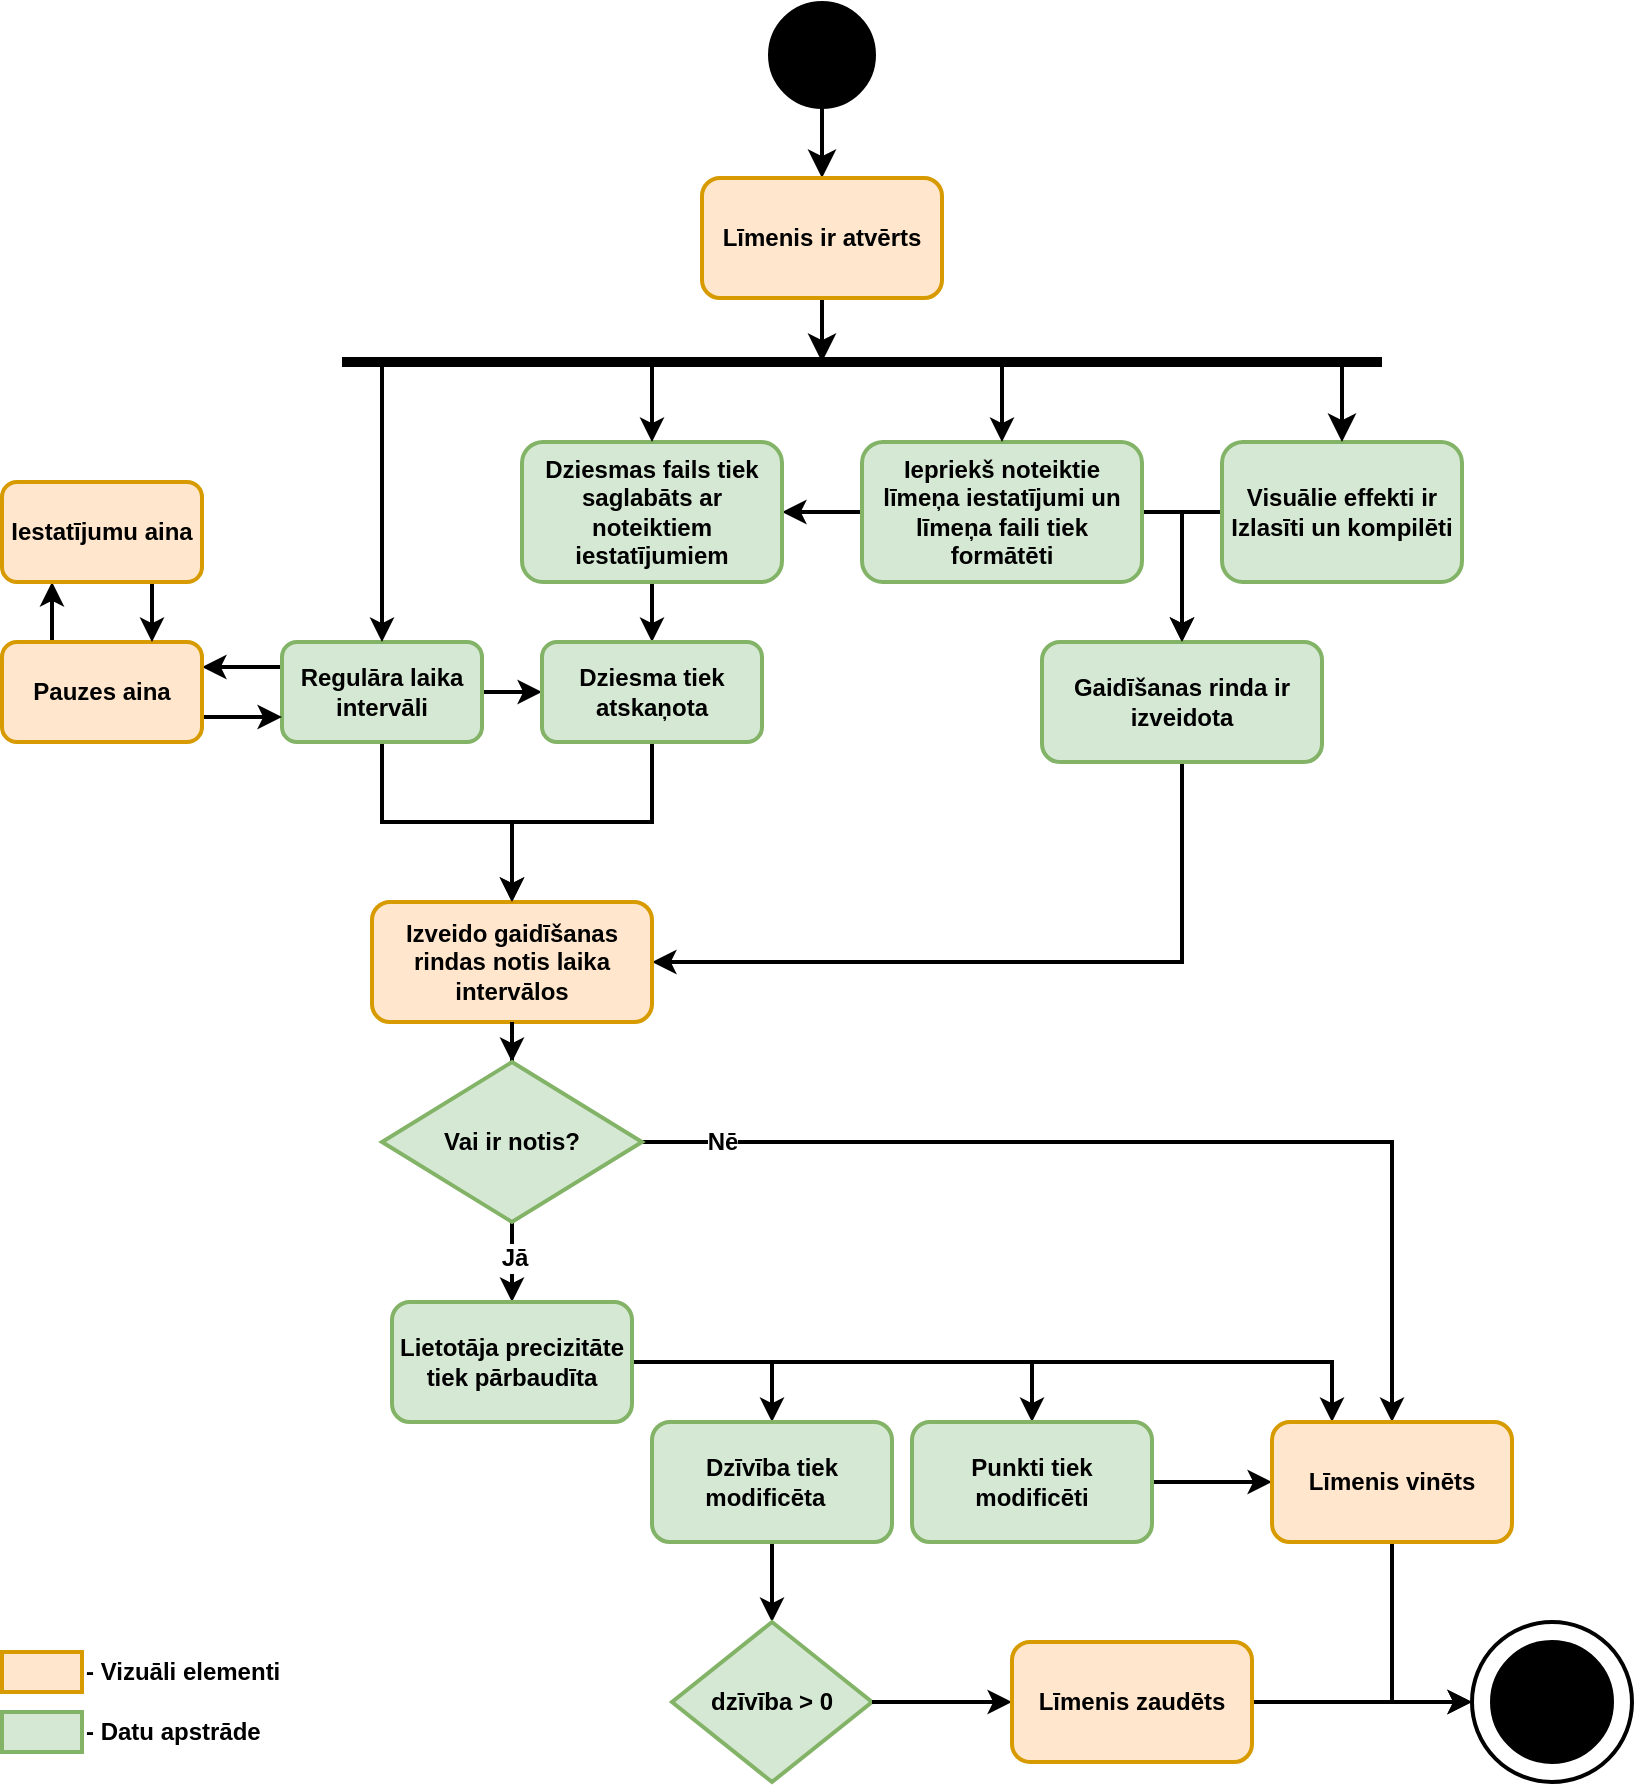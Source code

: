 <mxfile version="24.1.0" type="device">
  <diagram name="Page-1" id="XSlqy19oH9sHAqWsmCH4">
    <mxGraphModel dx="1332" dy="280" grid="1" gridSize="10" guides="1" tooltips="1" connect="1" arrows="1" fold="1" page="0" pageScale="1" pageWidth="850" pageHeight="1100" math="0" shadow="0">
      <root>
        <mxCell id="0" />
        <mxCell id="1" parent="0" />
        <mxCell id="iHllJ_jnWDfSQ0VCiHgC-3" style="edgeStyle=none;rounded=1;orthogonalLoop=1;jettySize=auto;html=1;exitX=0.5;exitY=1;exitDx=0;exitDy=0;fontSize=12;startSize=8;endSize=8;strokeColor=default;strokeWidth=2;align=center;verticalAlign=middle;fontFamily=Helvetica;fontColor=default;fontStyle=1;fillColor=default;" parent="1" source="iHllJ_jnWDfSQ0VCiHgC-1" target="iHllJ_jnWDfSQ0VCiHgC-2" edge="1">
          <mxGeometry relative="1" as="geometry" />
        </mxCell>
        <mxCell id="iHllJ_jnWDfSQ0VCiHgC-1" value="" style="ellipse;whiteSpace=wrap;html=1;aspect=fixed;fillColor=#000000;" parent="1" vertex="1">
          <mxGeometry x="-86.5" y="60" width="53" height="53" as="geometry" />
        </mxCell>
        <mxCell id="lzOMQDx3lBbBP2AzBaj6-1" style="edgeStyle=none;rounded=1;orthogonalLoop=1;jettySize=auto;html=1;exitX=0.5;exitY=1;exitDx=0;exitDy=0;fontSize=12;startSize=8;endSize=8;strokeColor=default;strokeWidth=2;align=center;verticalAlign=middle;fontFamily=Helvetica;fontColor=default;fontStyle=1;fillColor=default;" parent="1" source="iHllJ_jnWDfSQ0VCiHgC-2" edge="1">
          <mxGeometry relative="1" as="geometry">
            <mxPoint x="-60" y="240" as="targetPoint" />
          </mxGeometry>
        </mxCell>
        <mxCell id="iHllJ_jnWDfSQ0VCiHgC-2" value="Līmenis ir atvērts" style="rounded=1;whiteSpace=wrap;html=1;strokeWidth=2;fontStyle=1;strokeColor=#d79b00;align=center;verticalAlign=middle;fontFamily=Helvetica;fontSize=12;fontColor=default;fillColor=#ffe6cc;labelBackgroundColor=none;" parent="1" vertex="1">
          <mxGeometry x="-120" y="148" width="120" height="60" as="geometry" />
        </mxCell>
        <mxCell id="iHllJ_jnWDfSQ0VCiHgC-4" value="" style="endArrow=none;html=1;rounded=0;fontSize=12;startSize=8;endSize=8;curved=1;strokeWidth=5;" parent="1" edge="1">
          <mxGeometry width="50" height="50" relative="1" as="geometry">
            <mxPoint x="-300" y="240" as="sourcePoint" />
            <mxPoint x="220" y="240" as="targetPoint" />
          </mxGeometry>
        </mxCell>
        <mxCell id="HymnGTbB1PNWs8AP7ekY-10" style="edgeStyle=orthogonalEdgeStyle;rounded=0;orthogonalLoop=1;jettySize=auto;html=1;exitX=0;exitY=0.5;exitDx=0;exitDy=0;strokeColor=default;strokeWidth=2;align=center;verticalAlign=middle;fontFamily=Helvetica;fontSize=12;fontColor=default;fontStyle=1;labelBackgroundColor=default;endArrow=classic;" edge="1" parent="1" source="lzOMQDx3lBbBP2AzBaj6-2" target="HymnGTbB1PNWs8AP7ekY-1">
          <mxGeometry relative="1" as="geometry" />
        </mxCell>
        <mxCell id="lzOMQDx3lBbBP2AzBaj6-2" value="Visuālie effekti ir Izlasīti un kompilēti" style="rounded=1;whiteSpace=wrap;html=1;strokeColor=#82b366;strokeWidth=2;align=center;verticalAlign=middle;fontFamily=Helvetica;fontSize=12;fontColor=default;fontStyle=1;fillColor=#d5e8d4;labelBackgroundColor=none;" parent="1" vertex="1">
          <mxGeometry x="140" y="280" width="120" height="70" as="geometry" />
        </mxCell>
        <mxCell id="lzOMQDx3lBbBP2AzBaj6-3" value="" style="endArrow=classic;html=1;rounded=1;fontSize=12;startSize=8;endSize=8;entryX=0.5;entryY=0;entryDx=0;entryDy=0;strokeColor=default;strokeWidth=2;align=center;verticalAlign=middle;fontFamily=Helvetica;fontColor=default;fontStyle=1;fillColor=default;" parent="1" target="lzOMQDx3lBbBP2AzBaj6-2" edge="1">
          <mxGeometry width="50" height="50" relative="1" as="geometry">
            <mxPoint x="200" y="240" as="sourcePoint" />
            <mxPoint x="100" y="300" as="targetPoint" />
          </mxGeometry>
        </mxCell>
        <mxCell id="HymnGTbB1PNWs8AP7ekY-27" style="edgeStyle=orthogonalEdgeStyle;rounded=0;orthogonalLoop=1;jettySize=auto;html=1;exitX=0.5;exitY=1;exitDx=0;exitDy=0;strokeColor=default;strokeWidth=2;align=center;verticalAlign=middle;fontFamily=Helvetica;fontSize=12;fontColor=default;fontStyle=1;labelBackgroundColor=default;endArrow=classic;entryX=1;entryY=0.5;entryDx=0;entryDy=0;" edge="1" parent="1" source="HymnGTbB1PNWs8AP7ekY-1" target="HymnGTbB1PNWs8AP7ekY-21">
          <mxGeometry relative="1" as="geometry">
            <mxPoint x="120" y="510" as="targetPoint" />
          </mxGeometry>
        </mxCell>
        <mxCell id="HymnGTbB1PNWs8AP7ekY-1" value="Gaidīšanas rinda ir izveidota" style="rounded=1;whiteSpace=wrap;html=1;strokeColor=#82b366;strokeWidth=2;align=center;verticalAlign=middle;fontFamily=Helvetica;fontSize=12;fontColor=default;fontStyle=1;fillColor=#d5e8d4;labelBackgroundColor=none;" vertex="1" parent="1">
          <mxGeometry x="50" y="380" width="140" height="60" as="geometry" />
        </mxCell>
        <mxCell id="HymnGTbB1PNWs8AP7ekY-11" style="edgeStyle=orthogonalEdgeStyle;rounded=0;orthogonalLoop=1;jettySize=auto;html=1;exitX=1;exitY=0.5;exitDx=0;exitDy=0;strokeColor=default;strokeWidth=2;align=center;verticalAlign=middle;fontFamily=Helvetica;fontSize=12;fontColor=default;fontStyle=1;labelBackgroundColor=default;endArrow=classic;" edge="1" parent="1" source="HymnGTbB1PNWs8AP7ekY-5" target="HymnGTbB1PNWs8AP7ekY-1">
          <mxGeometry relative="1" as="geometry" />
        </mxCell>
        <mxCell id="HymnGTbB1PNWs8AP7ekY-20" style="edgeStyle=none;rounded=0;orthogonalLoop=1;jettySize=auto;html=1;exitX=0;exitY=0.5;exitDx=0;exitDy=0;strokeColor=default;strokeWidth=2;align=center;verticalAlign=middle;fontFamily=Helvetica;fontSize=12;fontColor=default;fontStyle=1;labelBackgroundColor=default;endArrow=classic;" edge="1" parent="1" source="HymnGTbB1PNWs8AP7ekY-5" target="HymnGTbB1PNWs8AP7ekY-18">
          <mxGeometry relative="1" as="geometry" />
        </mxCell>
        <mxCell id="HymnGTbB1PNWs8AP7ekY-5" value="Iepriekš noteiktie līmeņa iestatījumi un līmeņa faili tiek formātēti" style="rounded=1;whiteSpace=wrap;html=1;strokeColor=#82b366;strokeWidth=2;align=center;verticalAlign=middle;fontFamily=Helvetica;fontSize=12;fontColor=default;fontStyle=1;fillColor=#d5e8d4;labelBackgroundColor=none;" vertex="1" parent="1">
          <mxGeometry x="-40" y="280" width="140" height="70" as="geometry" />
        </mxCell>
        <mxCell id="HymnGTbB1PNWs8AP7ekY-6" value="" style="endArrow=classic;html=1;rounded=0;fontFamily=Helvetica;fontSize=12;fontColor=default;fontStyle=1;entryX=0.5;entryY=0;entryDx=0;entryDy=0;strokeWidth=2;" edge="1" parent="1" target="HymnGTbB1PNWs8AP7ekY-5">
          <mxGeometry width="50" height="50" relative="1" as="geometry">
            <mxPoint x="30" y="240" as="sourcePoint" />
            <mxPoint x="200" y="320" as="targetPoint" />
          </mxGeometry>
        </mxCell>
        <mxCell id="HymnGTbB1PNWs8AP7ekY-25" style="edgeStyle=none;rounded=0;orthogonalLoop=1;jettySize=auto;html=1;exitX=1;exitY=0.5;exitDx=0;exitDy=0;entryX=0;entryY=0.5;entryDx=0;entryDy=0;strokeColor=default;strokeWidth=2;align=center;verticalAlign=middle;fontFamily=Helvetica;fontSize=12;fontColor=default;fontStyle=1;labelBackgroundColor=default;endArrow=classic;" edge="1" parent="1" source="HymnGTbB1PNWs8AP7ekY-7" target="HymnGTbB1PNWs8AP7ekY-22">
          <mxGeometry relative="1" as="geometry" />
        </mxCell>
        <mxCell id="HymnGTbB1PNWs8AP7ekY-32" style="edgeStyle=orthogonalEdgeStyle;rounded=0;orthogonalLoop=1;jettySize=auto;html=1;exitX=0.5;exitY=1;exitDx=0;exitDy=0;strokeColor=default;strokeWidth=2;align=center;verticalAlign=middle;fontFamily=Helvetica;fontSize=12;fontColor=default;fontStyle=1;labelBackgroundColor=default;endArrow=classic;entryX=0.5;entryY=0;entryDx=0;entryDy=0;" edge="1" parent="1" source="HymnGTbB1PNWs8AP7ekY-7" target="HymnGTbB1PNWs8AP7ekY-21">
          <mxGeometry relative="1" as="geometry">
            <mxPoint x="-280.048" y="480" as="targetPoint" />
          </mxGeometry>
        </mxCell>
        <mxCell id="HymnGTbB1PNWs8AP7ekY-33" style="edgeStyle=none;rounded=0;orthogonalLoop=1;jettySize=auto;html=1;exitX=0;exitY=0.25;exitDx=0;exitDy=0;entryX=1;entryY=0.25;entryDx=0;entryDy=0;strokeColor=default;strokeWidth=2;align=center;verticalAlign=middle;fontFamily=Helvetica;fontSize=12;fontColor=default;fontStyle=1;labelBackgroundColor=default;endArrow=classic;" edge="1" parent="1" source="HymnGTbB1PNWs8AP7ekY-7" target="HymnGTbB1PNWs8AP7ekY-31">
          <mxGeometry relative="1" as="geometry" />
        </mxCell>
        <mxCell id="HymnGTbB1PNWs8AP7ekY-7" value="Regulāra laika intervāli" style="rounded=1;whiteSpace=wrap;html=1;strokeColor=#82b366;strokeWidth=2;align=center;verticalAlign=middle;fontFamily=Helvetica;fontSize=12;fontStyle=1;fillColor=#d5e8d4;" vertex="1" parent="1">
          <mxGeometry x="-330" y="380" width="100" height="50" as="geometry" />
        </mxCell>
        <mxCell id="HymnGTbB1PNWs8AP7ekY-16" value="" style="endArrow=classic;html=1;rounded=0;strokeColor=default;strokeWidth=2;align=center;verticalAlign=middle;fontFamily=Helvetica;fontSize=12;fontColor=default;fontStyle=1;labelBackgroundColor=default;entryX=0.5;entryY=0;entryDx=0;entryDy=0;" edge="1" parent="1" target="HymnGTbB1PNWs8AP7ekY-7">
          <mxGeometry width="50" height="50" relative="1" as="geometry">
            <mxPoint x="-280" y="240" as="sourcePoint" />
            <mxPoint x="-300" y="290" as="targetPoint" />
          </mxGeometry>
        </mxCell>
        <mxCell id="HymnGTbB1PNWs8AP7ekY-23" style="edgeStyle=none;rounded=0;orthogonalLoop=1;jettySize=auto;html=1;exitX=0.5;exitY=1;exitDx=0;exitDy=0;entryX=0.5;entryY=0;entryDx=0;entryDy=0;strokeColor=default;strokeWidth=2;align=center;verticalAlign=middle;fontFamily=Helvetica;fontSize=12;fontColor=default;fontStyle=1;labelBackgroundColor=default;endArrow=classic;" edge="1" parent="1" source="HymnGTbB1PNWs8AP7ekY-18" target="HymnGTbB1PNWs8AP7ekY-22">
          <mxGeometry relative="1" as="geometry" />
        </mxCell>
        <mxCell id="HymnGTbB1PNWs8AP7ekY-18" value="Dziesmas fails tiek saglabāts ar noteiktiem iestatījumiem" style="rounded=1;whiteSpace=wrap;html=1;strokeColor=#82b366;strokeWidth=2;align=center;verticalAlign=middle;fontFamily=Helvetica;fontSize=12;fontColor=default;fontStyle=1;fillColor=#d5e8d4;labelBackgroundColor=none;" vertex="1" parent="1">
          <mxGeometry x="-210" y="280" width="130" height="70" as="geometry" />
        </mxCell>
        <mxCell id="HymnGTbB1PNWs8AP7ekY-51" style="edgeStyle=orthogonalEdgeStyle;rounded=0;orthogonalLoop=1;jettySize=auto;html=1;exitX=0.5;exitY=1;exitDx=0;exitDy=0;strokeColor=default;strokeWidth=2;align=center;verticalAlign=middle;fontFamily=Helvetica;fontSize=12;fontColor=default;fontStyle=1;labelBackgroundColor=default;endArrow=classic;" edge="1" parent="1" source="HymnGTbB1PNWs8AP7ekY-57" target="HymnGTbB1PNWs8AP7ekY-41">
          <mxGeometry relative="1" as="geometry" />
        </mxCell>
        <mxCell id="HymnGTbB1PNWs8AP7ekY-60" value="Jā" style="edgeLabel;html=1;align=center;verticalAlign=middle;resizable=0;points=[];rounded=1;strokeColor=default;strokeWidth=2;fontFamily=Helvetica;fontSize=12;fontColor=default;fontStyle=1;labelBackgroundColor=default;fillColor=default;" vertex="1" connectable="0" parent="HymnGTbB1PNWs8AP7ekY-51">
          <mxGeometry x="-0.094" y="1" relative="1" as="geometry">
            <mxPoint as="offset" />
          </mxGeometry>
        </mxCell>
        <mxCell id="HymnGTbB1PNWs8AP7ekY-21" value="Izveido gaidīšanas rindas notis laika intervālos" style="rounded=1;whiteSpace=wrap;html=1;strokeColor=#d79b00;strokeWidth=2;align=center;verticalAlign=middle;fontFamily=Helvetica;fontSize=12;fontColor=default;fontStyle=1;labelBackgroundColor=none;fillColor=#ffe6cc;" vertex="1" parent="1">
          <mxGeometry x="-285" y="510" width="140" height="60" as="geometry" />
        </mxCell>
        <mxCell id="HymnGTbB1PNWs8AP7ekY-28" style="edgeStyle=orthogonalEdgeStyle;rounded=0;orthogonalLoop=1;jettySize=auto;html=1;exitX=0.5;exitY=1;exitDx=0;exitDy=0;strokeColor=default;strokeWidth=2;align=center;verticalAlign=middle;fontFamily=Helvetica;fontSize=12;fontColor=default;fontStyle=1;labelBackgroundColor=default;endArrow=classic;entryX=0.5;entryY=0;entryDx=0;entryDy=0;" edge="1" parent="1" source="HymnGTbB1PNWs8AP7ekY-22" target="HymnGTbB1PNWs8AP7ekY-21">
          <mxGeometry relative="1" as="geometry">
            <mxPoint x="-144.81" y="480" as="targetPoint" />
          </mxGeometry>
        </mxCell>
        <mxCell id="HymnGTbB1PNWs8AP7ekY-22" value="Dziesma tiek atskaņota" style="rounded=1;whiteSpace=wrap;html=1;strokeColor=#82b366;strokeWidth=2;align=center;verticalAlign=middle;fontFamily=Helvetica;fontSize=12;fontStyle=1;labelBackgroundColor=none;fillColor=#d5e8d4;" vertex="1" parent="1">
          <mxGeometry x="-200" y="380" width="110" height="50" as="geometry" />
        </mxCell>
        <mxCell id="HymnGTbB1PNWs8AP7ekY-24" value="" style="endArrow=classic;html=1;rounded=0;strokeColor=default;strokeWidth=2;align=center;verticalAlign=middle;fontFamily=Helvetica;fontSize=12;fontColor=default;fontStyle=1;labelBackgroundColor=default;entryX=0.5;entryY=0;entryDx=0;entryDy=0;" edge="1" parent="1" target="HymnGTbB1PNWs8AP7ekY-18">
          <mxGeometry width="50" height="50" relative="1" as="geometry">
            <mxPoint x="-145" y="240" as="sourcePoint" />
            <mxPoint x="-110" y="250" as="targetPoint" />
          </mxGeometry>
        </mxCell>
        <mxCell id="HymnGTbB1PNWs8AP7ekY-34" style="edgeStyle=none;rounded=0;orthogonalLoop=1;jettySize=auto;html=1;exitX=1;exitY=0.75;exitDx=0;exitDy=0;entryX=0;entryY=0.75;entryDx=0;entryDy=0;strokeColor=default;strokeWidth=2;align=center;verticalAlign=middle;fontFamily=Helvetica;fontSize=12;fontColor=default;fontStyle=1;labelBackgroundColor=default;endArrow=classic;" edge="1" parent="1" source="HymnGTbB1PNWs8AP7ekY-31" target="HymnGTbB1PNWs8AP7ekY-7">
          <mxGeometry relative="1" as="geometry" />
        </mxCell>
        <mxCell id="HymnGTbB1PNWs8AP7ekY-36" style="edgeStyle=none;rounded=0;orthogonalLoop=1;jettySize=auto;html=1;exitX=0.25;exitY=0;exitDx=0;exitDy=0;entryX=0.25;entryY=1;entryDx=0;entryDy=0;strokeColor=default;strokeWidth=2;align=center;verticalAlign=middle;fontFamily=Helvetica;fontSize=12;fontColor=default;fontStyle=1;labelBackgroundColor=default;endArrow=classic;" edge="1" parent="1" source="HymnGTbB1PNWs8AP7ekY-31" target="HymnGTbB1PNWs8AP7ekY-35">
          <mxGeometry relative="1" as="geometry" />
        </mxCell>
        <mxCell id="HymnGTbB1PNWs8AP7ekY-31" value="Pauzes aina" style="rounded=1;whiteSpace=wrap;html=1;strokeColor=#d79b00;strokeWidth=2;align=center;verticalAlign=middle;fontFamily=Helvetica;fontSize=12;fontStyle=1;labelBackgroundColor=none;fillColor=#ffe6cc;" vertex="1" parent="1">
          <mxGeometry x="-470" y="380" width="100" height="50" as="geometry" />
        </mxCell>
        <mxCell id="HymnGTbB1PNWs8AP7ekY-37" style="edgeStyle=none;rounded=0;orthogonalLoop=1;jettySize=auto;html=1;exitX=0.75;exitY=1;exitDx=0;exitDy=0;entryX=0.75;entryY=0;entryDx=0;entryDy=0;strokeColor=default;strokeWidth=2;align=center;verticalAlign=middle;fontFamily=Helvetica;fontSize=12;fontColor=default;fontStyle=1;labelBackgroundColor=default;endArrow=classic;" edge="1" parent="1" source="HymnGTbB1PNWs8AP7ekY-35" target="HymnGTbB1PNWs8AP7ekY-31">
          <mxGeometry relative="1" as="geometry" />
        </mxCell>
        <mxCell id="HymnGTbB1PNWs8AP7ekY-35" value="Iestatījumu aina" style="rounded=1;whiteSpace=wrap;html=1;strokeColor=#d79b00;strokeWidth=2;align=center;verticalAlign=middle;fontFamily=Helvetica;fontSize=12;fontStyle=1;labelBackgroundColor=none;fillColor=#ffe6cc;" vertex="1" parent="1">
          <mxGeometry x="-470" y="300" width="100" height="50" as="geometry" />
        </mxCell>
        <mxCell id="HymnGTbB1PNWs8AP7ekY-47" style="edgeStyle=orthogonalEdgeStyle;rounded=0;orthogonalLoop=1;jettySize=auto;html=1;exitX=1;exitY=0.5;exitDx=0;exitDy=0;entryX=0.5;entryY=0;entryDx=0;entryDy=0;strokeColor=default;strokeWidth=2;align=center;verticalAlign=middle;fontFamily=Helvetica;fontSize=12;fontColor=default;fontStyle=1;labelBackgroundColor=default;endArrow=classic;jumpStyle=sharp;" edge="1" parent="1" source="HymnGTbB1PNWs8AP7ekY-41" target="HymnGTbB1PNWs8AP7ekY-46">
          <mxGeometry relative="1" as="geometry" />
        </mxCell>
        <mxCell id="HymnGTbB1PNWs8AP7ekY-66" style="edgeStyle=orthogonalEdgeStyle;rounded=0;orthogonalLoop=1;jettySize=auto;html=1;exitX=1;exitY=0.5;exitDx=0;exitDy=0;entryX=0.25;entryY=0;entryDx=0;entryDy=0;strokeColor=default;strokeWidth=2;align=center;verticalAlign=middle;fontFamily=Helvetica;fontSize=12;fontColor=default;fontStyle=1;labelBackgroundColor=default;endArrow=classic;" edge="1" parent="1" source="HymnGTbB1PNWs8AP7ekY-41" target="HymnGTbB1PNWs8AP7ekY-58">
          <mxGeometry relative="1" as="geometry" />
        </mxCell>
        <mxCell id="HymnGTbB1PNWs8AP7ekY-76" style="edgeStyle=orthogonalEdgeStyle;rounded=0;orthogonalLoop=1;jettySize=auto;html=1;exitX=1;exitY=0.5;exitDx=0;exitDy=0;entryX=0.5;entryY=0;entryDx=0;entryDy=0;strokeColor=default;strokeWidth=2;align=center;verticalAlign=middle;fontFamily=Helvetica;fontSize=12;fontColor=default;fontStyle=1;labelBackgroundColor=default;endArrow=classic;" edge="1" parent="1" source="HymnGTbB1PNWs8AP7ekY-41" target="HymnGTbB1PNWs8AP7ekY-42">
          <mxGeometry relative="1" as="geometry" />
        </mxCell>
        <mxCell id="HymnGTbB1PNWs8AP7ekY-41" value="Lietotāja precizitāte tiek pārbaudīta" style="rounded=1;whiteSpace=wrap;html=1;strokeColor=#82b366;strokeWidth=2;align=center;verticalAlign=middle;fontFamily=Helvetica;fontSize=12;fontColor=default;fontStyle=1;labelBackgroundColor=none;fillColor=#d5e8d4;" vertex="1" parent="1">
          <mxGeometry x="-275" y="710" width="120" height="60" as="geometry" />
        </mxCell>
        <mxCell id="HymnGTbB1PNWs8AP7ekY-65" style="edgeStyle=orthogonalEdgeStyle;rounded=0;orthogonalLoop=1;jettySize=auto;html=1;exitX=1;exitY=0.5;exitDx=0;exitDy=0;entryX=0;entryY=0.5;entryDx=0;entryDy=0;strokeColor=default;strokeWidth=2;align=center;verticalAlign=middle;fontFamily=Helvetica;fontSize=12;fontColor=default;fontStyle=1;labelBackgroundColor=default;endArrow=classic;" edge="1" parent="1" source="HymnGTbB1PNWs8AP7ekY-42" target="HymnGTbB1PNWs8AP7ekY-58">
          <mxGeometry relative="1" as="geometry" />
        </mxCell>
        <mxCell id="HymnGTbB1PNWs8AP7ekY-42" value="Punkti tiek modificēti" style="rounded=1;whiteSpace=wrap;html=1;strokeColor=#82b366;strokeWidth=2;align=center;verticalAlign=middle;fontFamily=Helvetica;fontSize=12;fontColor=default;fontStyle=1;labelBackgroundColor=none;fillColor=#d5e8d4;" vertex="1" parent="1">
          <mxGeometry x="-15" y="770" width="120" height="60" as="geometry" />
        </mxCell>
        <mxCell id="HymnGTbB1PNWs8AP7ekY-49" style="edgeStyle=none;rounded=0;orthogonalLoop=1;jettySize=auto;html=1;exitX=0.5;exitY=1;exitDx=0;exitDy=0;entryX=0.5;entryY=0;entryDx=0;entryDy=0;strokeColor=default;strokeWidth=2;align=center;verticalAlign=middle;fontFamily=Helvetica;fontSize=12;fontColor=default;fontStyle=1;labelBackgroundColor=default;endArrow=classic;" edge="1" parent="1" source="HymnGTbB1PNWs8AP7ekY-46" target="HymnGTbB1PNWs8AP7ekY-48">
          <mxGeometry relative="1" as="geometry" />
        </mxCell>
        <mxCell id="HymnGTbB1PNWs8AP7ekY-46" value="Dzīvība tiek modificēta&amp;nbsp;&amp;nbsp;" style="rounded=1;whiteSpace=wrap;html=1;strokeColor=#82b366;strokeWidth=2;align=center;verticalAlign=middle;fontFamily=Helvetica;fontSize=12;fontColor=default;fontStyle=1;labelBackgroundColor=none;fillColor=#d5e8d4;" vertex="1" parent="1">
          <mxGeometry x="-145" y="770" width="120" height="60" as="geometry" />
        </mxCell>
        <mxCell id="HymnGTbB1PNWs8AP7ekY-48" value="dzīvība &amp;gt; 0" style="rhombus;whiteSpace=wrap;html=1;rounded=0;strokeColor=#82b366;strokeWidth=2;align=center;verticalAlign=middle;fontFamily=Helvetica;fontSize=12;fontColor=default;fontStyle=1;labelBackgroundColor=none;fillColor=#d5e8d4;" vertex="1" parent="1">
          <mxGeometry x="-135" y="870" width="100" height="80" as="geometry" />
        </mxCell>
        <mxCell id="HymnGTbB1PNWs8AP7ekY-56" value="" style="edgeStyle=orthogonalEdgeStyle;rounded=0;orthogonalLoop=1;jettySize=auto;html=1;exitX=0.5;exitY=1;exitDx=0;exitDy=0;strokeColor=default;strokeWidth=2;align=center;verticalAlign=middle;fontFamily=Helvetica;fontSize=12;fontColor=default;fontStyle=1;labelBackgroundColor=default;endArrow=classic;" edge="1" parent="1" source="HymnGTbB1PNWs8AP7ekY-21" target="HymnGTbB1PNWs8AP7ekY-57">
          <mxGeometry relative="1" as="geometry">
            <mxPoint x="-215" y="570" as="sourcePoint" />
            <mxPoint x="-215" y="710" as="targetPoint" />
          </mxGeometry>
        </mxCell>
        <mxCell id="HymnGTbB1PNWs8AP7ekY-61" style="edgeStyle=orthogonalEdgeStyle;rounded=0;orthogonalLoop=1;jettySize=auto;html=1;exitX=1;exitY=0.5;exitDx=0;exitDy=0;strokeColor=default;strokeWidth=2;align=center;verticalAlign=middle;fontFamily=Helvetica;fontSize=12;fontColor=default;fontStyle=1;labelBackgroundColor=default;endArrow=classic;" edge="1" parent="1" source="HymnGTbB1PNWs8AP7ekY-57" target="HymnGTbB1PNWs8AP7ekY-58">
          <mxGeometry relative="1" as="geometry" />
        </mxCell>
        <mxCell id="HymnGTbB1PNWs8AP7ekY-57" value="Vai ir notis?" style="rhombus;whiteSpace=wrap;html=1;rounded=0;strokeColor=#82b366;strokeWidth=2;align=center;verticalAlign=middle;fontFamily=Helvetica;fontSize=12;fontColor=default;fontStyle=1;labelBackgroundColor=none;fillColor=#d5e8d4;" vertex="1" parent="1">
          <mxGeometry x="-280" y="590" width="130" height="80" as="geometry" />
        </mxCell>
        <mxCell id="HymnGTbB1PNWs8AP7ekY-74" style="edgeStyle=orthogonalEdgeStyle;rounded=0;orthogonalLoop=1;jettySize=auto;html=1;exitX=0.5;exitY=1;exitDx=0;exitDy=0;entryX=0;entryY=0.5;entryDx=0;entryDy=0;strokeColor=default;strokeWidth=2;align=center;verticalAlign=middle;fontFamily=Helvetica;fontSize=12;fontColor=default;fontStyle=1;labelBackgroundColor=default;endArrow=classic;" edge="1" parent="1" source="HymnGTbB1PNWs8AP7ekY-58" target="HymnGTbB1PNWs8AP7ekY-67">
          <mxGeometry relative="1" as="geometry" />
        </mxCell>
        <mxCell id="HymnGTbB1PNWs8AP7ekY-58" value="Līmenis vinēts" style="rounded=1;whiteSpace=wrap;html=1;strokeColor=#d79b00;strokeWidth=2;align=center;verticalAlign=middle;fontFamily=Helvetica;fontSize=12;fontColor=default;fontStyle=1;labelBackgroundColor=none;fillColor=#ffe6cc;" vertex="1" parent="1">
          <mxGeometry x="165" y="770" width="120" height="60" as="geometry" />
        </mxCell>
        <mxCell id="HymnGTbB1PNWs8AP7ekY-62" value="Nē" style="text;html=1;align=center;verticalAlign=middle;resizable=0;points=[];autosize=1;strokeColor=none;fillColor=none;fontFamily=Helvetica;fontSize=12;fontColor=default;fontStyle=1;labelBackgroundColor=default;" vertex="1" parent="1">
          <mxGeometry x="-130" y="615" width="40" height="30" as="geometry" />
        </mxCell>
        <mxCell id="HymnGTbB1PNWs8AP7ekY-67" value="" style="ellipse;whiteSpace=wrap;html=1;aspect=fixed;rounded=1;strokeColor=default;strokeWidth=2;align=center;verticalAlign=middle;fontFamily=Helvetica;fontSize=12;fontColor=default;fontStyle=1;labelBackgroundColor=default;fillColor=default;" vertex="1" parent="1">
          <mxGeometry x="265" y="870" width="80" height="80" as="geometry" />
        </mxCell>
        <mxCell id="HymnGTbB1PNWs8AP7ekY-68" value="" style="ellipse;whiteSpace=wrap;html=1;aspect=fixed;rounded=1;strokeColor=default;strokeWidth=2;align=center;verticalAlign=middle;fontFamily=Helvetica;fontSize=12;fontColor=default;fontStyle=1;labelBackgroundColor=default;fillColor=#000000;" vertex="1" parent="1">
          <mxGeometry x="275" y="880" width="60" height="60" as="geometry" />
        </mxCell>
        <mxCell id="HymnGTbB1PNWs8AP7ekY-72" value="" style="edgeStyle=orthogonalEdgeStyle;rounded=0;orthogonalLoop=1;jettySize=auto;html=1;exitX=1;exitY=0.5;exitDx=0;exitDy=0;entryX=0;entryY=0.5;entryDx=0;entryDy=0;strokeColor=default;strokeWidth=2;align=center;verticalAlign=middle;fontFamily=Helvetica;fontSize=12;fontColor=default;fontStyle=1;labelBackgroundColor=default;endArrow=classic;" edge="1" parent="1" source="HymnGTbB1PNWs8AP7ekY-48" target="HymnGTbB1PNWs8AP7ekY-71">
          <mxGeometry relative="1" as="geometry">
            <mxPoint x="-35" y="910" as="sourcePoint" />
            <mxPoint x="225" y="950" as="targetPoint" />
          </mxGeometry>
        </mxCell>
        <mxCell id="HymnGTbB1PNWs8AP7ekY-75" style="edgeStyle=orthogonalEdgeStyle;rounded=0;orthogonalLoop=1;jettySize=auto;html=1;exitX=1;exitY=0.5;exitDx=0;exitDy=0;entryX=0;entryY=0.5;entryDx=0;entryDy=0;strokeColor=default;strokeWidth=2;align=center;verticalAlign=middle;fontFamily=Helvetica;fontSize=12;fontColor=default;fontStyle=1;labelBackgroundColor=default;endArrow=classic;" edge="1" parent="1" source="HymnGTbB1PNWs8AP7ekY-71" target="HymnGTbB1PNWs8AP7ekY-67">
          <mxGeometry relative="1" as="geometry" />
        </mxCell>
        <mxCell id="HymnGTbB1PNWs8AP7ekY-71" value="Līmenis zaudēts" style="rounded=1;whiteSpace=wrap;html=1;strokeColor=#d79b00;strokeWidth=2;align=center;verticalAlign=middle;fontFamily=Helvetica;fontSize=12;fontStyle=1;labelBackgroundColor=none;fillColor=#ffe6cc;" vertex="1" parent="1">
          <mxGeometry x="35" y="880" width="120" height="60" as="geometry" />
        </mxCell>
        <mxCell id="HymnGTbB1PNWs8AP7ekY-79" value="" style="rounded=0;whiteSpace=wrap;html=1;strokeColor=#82b366;strokeWidth=2;align=center;verticalAlign=middle;fontFamily=Helvetica;fontSize=12;fontStyle=1;labelBackgroundColor=default;fillColor=#d5e8d4;" vertex="1" parent="1">
          <mxGeometry x="-470" y="915" width="40" height="20" as="geometry" />
        </mxCell>
        <mxCell id="HymnGTbB1PNWs8AP7ekY-80" value="" style="rounded=0;whiteSpace=wrap;html=1;strokeColor=#d79b00;strokeWidth=2;align=center;verticalAlign=middle;fontFamily=Helvetica;fontSize=12;fontStyle=1;labelBackgroundColor=default;fillColor=#ffe6cc;" vertex="1" parent="1">
          <mxGeometry x="-470" y="885" width="40" height="20" as="geometry" />
        </mxCell>
        <mxCell id="HymnGTbB1PNWs8AP7ekY-81" value="- Vizuāli elementi" style="text;html=1;align=left;verticalAlign=middle;resizable=0;points=[];autosize=1;strokeColor=none;fillColor=none;fontFamily=Helvetica;fontSize=12;fontColor=default;fontStyle=1;labelBackgroundColor=default;" vertex="1" parent="1">
          <mxGeometry x="-430" y="880" width="110" height="30" as="geometry" />
        </mxCell>
        <mxCell id="HymnGTbB1PNWs8AP7ekY-82" value="- Datu apstrāde" style="text;html=1;align=left;verticalAlign=middle;resizable=0;points=[];autosize=1;strokeColor=none;fillColor=none;fontFamily=Helvetica;fontSize=12;fontColor=default;fontStyle=1;labelBackgroundColor=default;" vertex="1" parent="1">
          <mxGeometry x="-430" y="910" width="110" height="30" as="geometry" />
        </mxCell>
      </root>
    </mxGraphModel>
  </diagram>
</mxfile>
